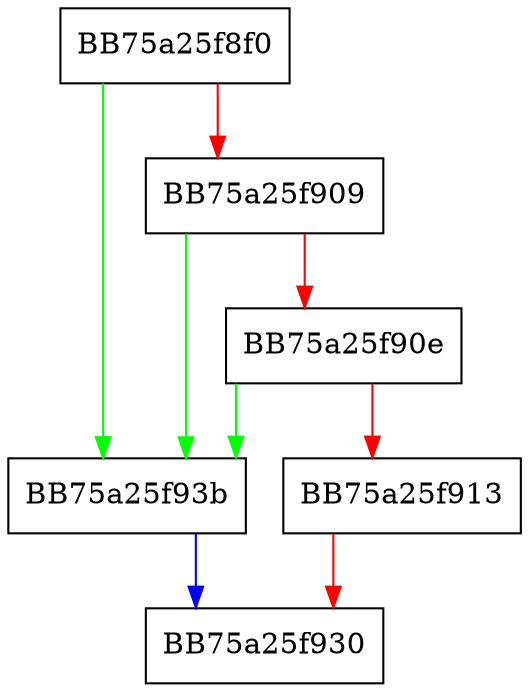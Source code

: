 digraph Write {
  node [shape="box"];
  graph [splines=ortho];
  BB75a25f8f0 -> BB75a25f93b [color="green"];
  BB75a25f8f0 -> BB75a25f909 [color="red"];
  BB75a25f909 -> BB75a25f93b [color="green"];
  BB75a25f909 -> BB75a25f90e [color="red"];
  BB75a25f90e -> BB75a25f93b [color="green"];
  BB75a25f90e -> BB75a25f913 [color="red"];
  BB75a25f913 -> BB75a25f930 [color="red"];
  BB75a25f93b -> BB75a25f930 [color="blue"];
}